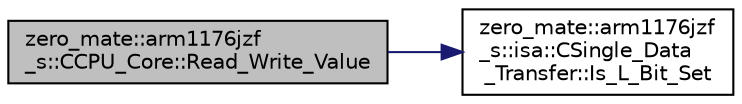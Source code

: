 digraph "zero_mate::arm1176jzf_s::CCPU_Core::Read_Write_Value"
{
 // LATEX_PDF_SIZE
  bgcolor="transparent";
  edge [fontname="Helvetica",fontsize="10",labelfontname="Helvetica",labelfontsize="10"];
  node [fontname="Helvetica",fontsize="10",shape=record];
  rankdir="LR";
  Node1 [label="zero_mate::arm1176jzf\l_s::CCPU_Core::Read_Write_Value",height=0.2,width=0.4,color="black", fillcolor="grey75", style="filled", fontcolor="black",tooltip="Reads/writes data to the BUS."];
  Node1 -> Node2 [color="midnightblue",fontsize="10",style="solid",fontname="Helvetica"];
  Node2 [label="zero_mate::arm1176jzf\l_s::isa::CSingle_Data\l_Transfer::Is_L_Bit_Set",height=0.2,width=0.4,color="black",URL="$classzero__mate_1_1arm1176jzf__s_1_1isa_1_1CSingle__Data__Transfer.html#aaca2c8a6c643bdc3d892aa18a63e0b04",tooltip=" "];
}
